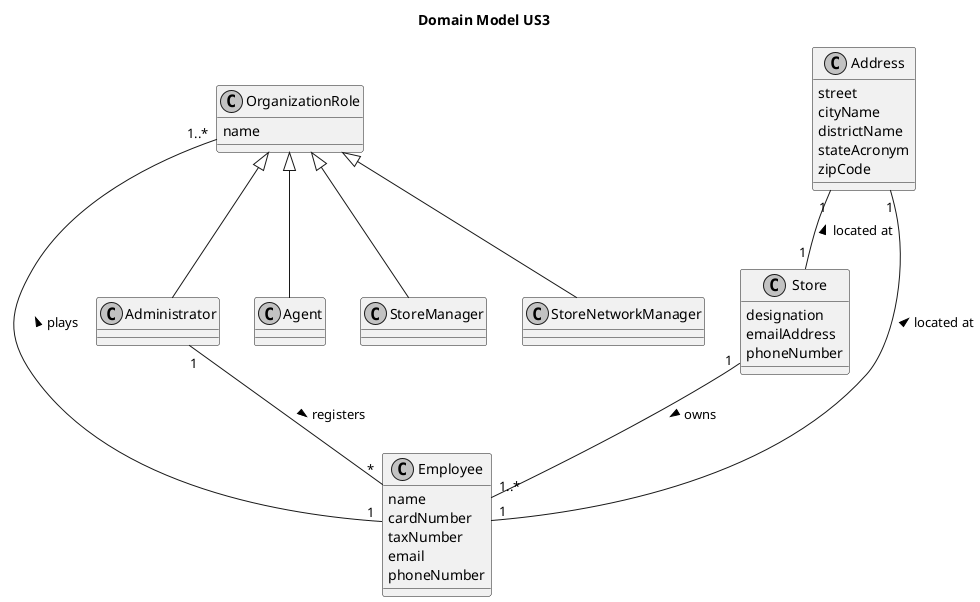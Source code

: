 @startuml
skinparam monochrome true
skinparam packageStyle rectangle
skinparam shadowing false
skinparam classAttributeIconSize 0

title Domain Model US3

class Store{
    designation
    emailAddress
    phoneNumber
}

class Employee{
    name
    cardNumber
    taxNumber
    email
    phoneNumber
}

class OrganizationRole{
    name
}

class Address{
    street
    cityName
    districtName
    stateAcronym
    zipCode
}

class Administrator

class Agent

class StoreManager

class StoreNetworkManager

Address "1" -- "1" Employee : located at <
Address "1" -- "1" Store : located at <

Store "1" -- "1..*" Employee : owns >

OrganizationRole <|-- Administrator
OrganizationRole <|-- Agent
OrganizationRole <|-- StoreManager
OrganizationRole <|-- StoreNetworkManager

OrganizationRole "1..*" -- "1" Employee : plays <

Administrator "1" -- "*" Employee : registers >

@enduml